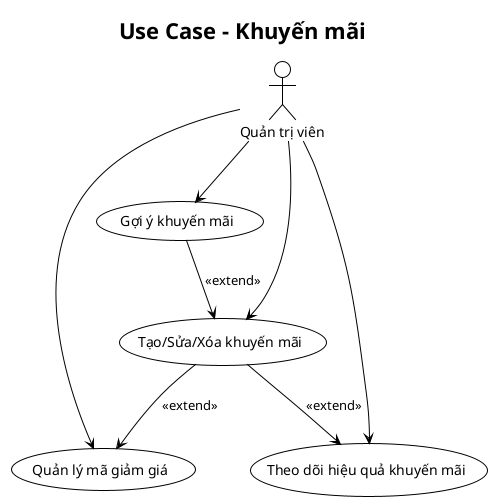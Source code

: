 @startuml
!theme plain
skinparam actorStyle rectangle
skinparam usecaseStyle rectangle

title Use Case - Khuyến mãi

actor "Quản trị viên" as Admin

usecase "Tạo/Sửa/Xóa khuyến mãi" as UC1
usecase "Quản lý mã giảm giá" as UC2
usecase "Theo dõi hiệu quả khuyến mãi" as UC3
usecase "Gợi ý khuyến mãi" as UC4

Admin --> UC1
Admin --> UC2
Admin --> UC3
Admin --> UC4

UC1 --> UC2 : <<extend>>
UC1 --> UC3 : <<extend>>
UC4 --> UC1 : <<extend>>

@enduml
